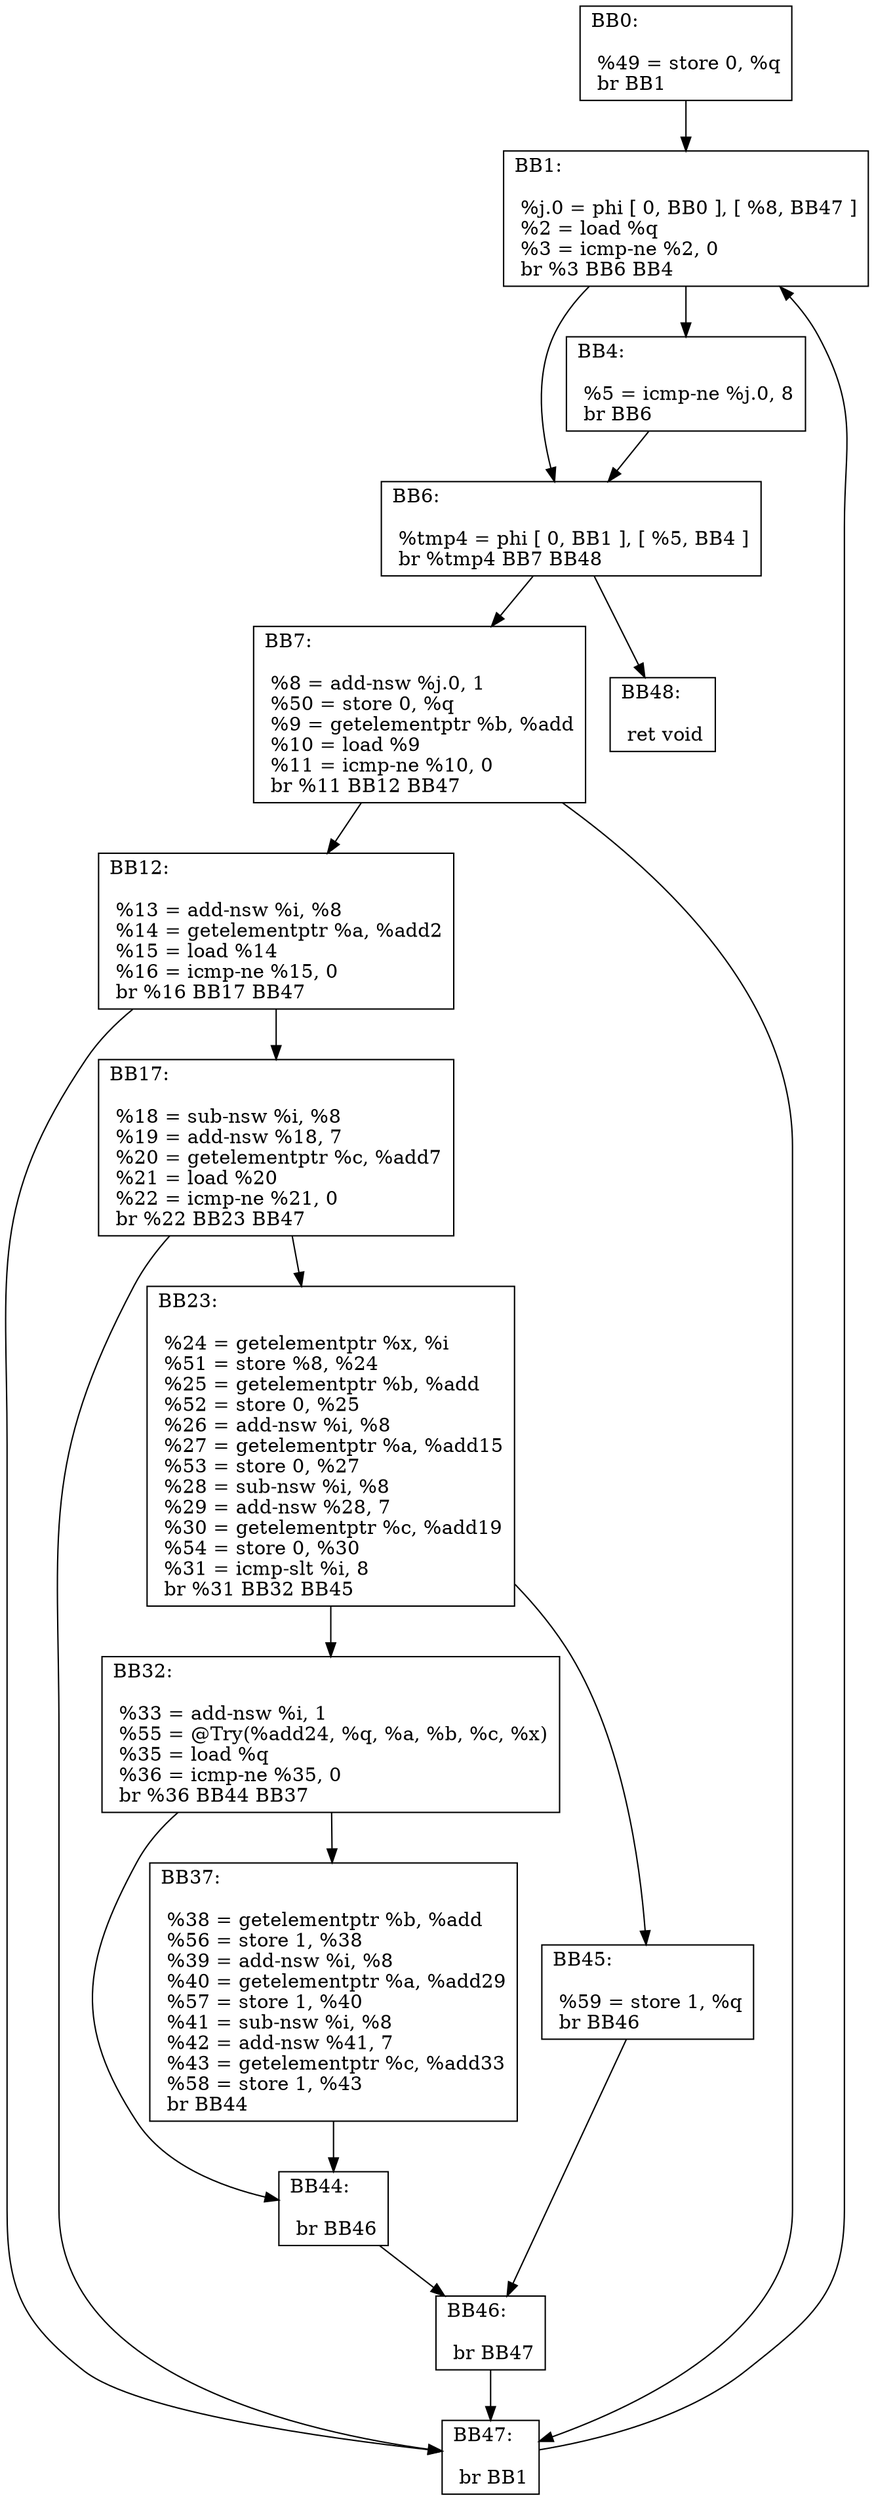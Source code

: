 digraph "CFG for 'Try' function" {
	AA0 [shape=record, label="{BB0:\l\l  %49 = store 0,  %q\l br  BB1\l}"];
	AA0 -> AA1
	AA1 [shape=record, label="{BB1:\l\l  %j.0 = phi [ 0, BB0 ], [  %8, BB47 ]\l %2 = load %q\l %3 = icmp-ne %2,  0\l br %3 BB6 BB4\l}"];
	AA1 -> AA6
	AA1 -> AA4
	AA4 [shape=record, label="{BB4:\l\l  %5 = icmp-ne %j.0,  8\l br  BB6\l}"];
	AA4 -> AA6
	AA6 [shape=record, label="{BB6:\l\l  %tmp4 = phi [ 0, BB1 ], [  %5, BB4 ]\l br %tmp4 BB7 BB48\l}"];
	AA6 -> AA7
	AA6 -> AA48
	AA7 [shape=record, label="{BB7:\l\l  %8 = add-nsw %j.0,  1\l %50 = store 0,  %q\l %9 = getelementptr %b,  %add\l %10 = load %9\l %11 = icmp-ne %10,  0\l br %11 BB12 BB47\l}"];
	AA7 -> AA12
	AA7 -> AA47
	AA12 [shape=record, label="{BB12:\l\l  %13 = add-nsw %i,  %8\l %14 = getelementptr %a,  %add2\l %15 = load %14\l %16 = icmp-ne %15,  0\l br %16 BB17 BB47\l}"];
	AA12 -> AA17
	AA12 -> AA47
	AA17 [shape=record, label="{BB17:\l\l  %18 = sub-nsw %i,  %8\l %19 = add-nsw %18,  7\l %20 = getelementptr %c,  %add7\l %21 = load %20\l %22 = icmp-ne %21,  0\l br %22 BB23 BB47\l}"];
	AA17 -> AA23
	AA17 -> AA47
	AA23 [shape=record, label="{BB23:\l\l  %24 = getelementptr %x,  %i\l %51 = store %8,  %24\l %25 = getelementptr %b,  %add\l %52 = store 0,  %25\l %26 = add-nsw %i,  %8\l %27 = getelementptr %a,  %add15\l %53 = store 0,  %27\l %28 = sub-nsw %i,  %8\l %29 = add-nsw %28,  7\l %30 = getelementptr %c,  %add19\l %54 = store 0,  %30\l %31 = icmp-slt %i,  8\l br %31 BB32 BB45\l}"];
	AA23 -> AA32
	AA23 -> AA45
	AA32 [shape=record, label="{BB32:\l\l  %33 = add-nsw %i,  1\l %55 = @Try(%add24, %q, %a, %b, %c, %x)\l %35 = load %q\l %36 = icmp-ne %35,  0\l br %36 BB44 BB37\l}"];
	AA32 -> AA44
	AA32 -> AA37
	AA37 [shape=record, label="{BB37:\l\l  %38 = getelementptr %b,  %add\l %56 = store 1,  %38\l %39 = add-nsw %i,  %8\l %40 = getelementptr %a,  %add29\l %57 = store 1,  %40\l %41 = sub-nsw %i,  %8\l %42 = add-nsw %41,  7\l %43 = getelementptr %c,  %add33\l %58 = store 1,  %43\l br  BB44\l}"];
	AA37 -> AA44
	AA44 [shape=record, label="{BB44:\l\l  br  BB46\l}"];
	AA44 -> AA46
	AA45 [shape=record, label="{BB45:\l\l  %59 = store 1,  %q\l br  BB46\l}"];
	AA45 -> AA46
	AA46 [shape=record, label="{BB46:\l\l  br  BB47\l}"];
	AA46 -> AA47
	AA47 [shape=record, label="{BB47:\l\l  br  BB1\l}"];
	AA47 -> AA1
	AA48 [shape=record, label="{BB48:\l\l  ret void\l}"];
}

